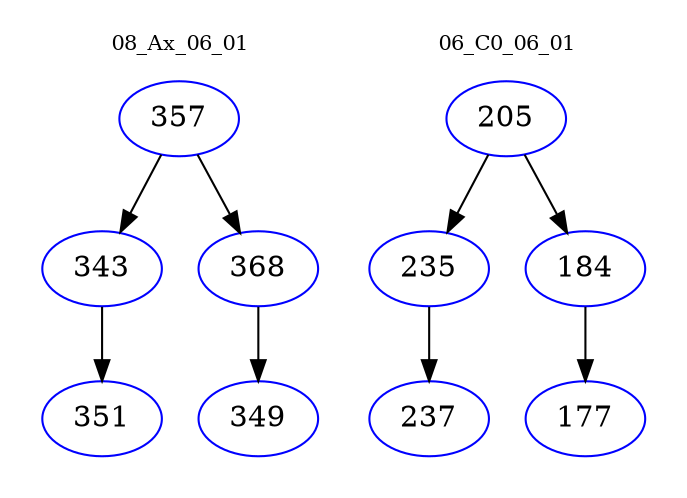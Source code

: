 digraph{
subgraph cluster_0 {
color = white
label = "08_Ax_06_01";
fontsize=10;
T0_357 [label="357", color="blue"]
T0_357 -> T0_343 [color="black"]
T0_343 [label="343", color="blue"]
T0_343 -> T0_351 [color="black"]
T0_351 [label="351", color="blue"]
T0_357 -> T0_368 [color="black"]
T0_368 [label="368", color="blue"]
T0_368 -> T0_349 [color="black"]
T0_349 [label="349", color="blue"]
}
subgraph cluster_1 {
color = white
label = "06_C0_06_01";
fontsize=10;
T1_205 [label="205", color="blue"]
T1_205 -> T1_235 [color="black"]
T1_235 [label="235", color="blue"]
T1_235 -> T1_237 [color="black"]
T1_237 [label="237", color="blue"]
T1_205 -> T1_184 [color="black"]
T1_184 [label="184", color="blue"]
T1_184 -> T1_177 [color="black"]
T1_177 [label="177", color="blue"]
}
}
